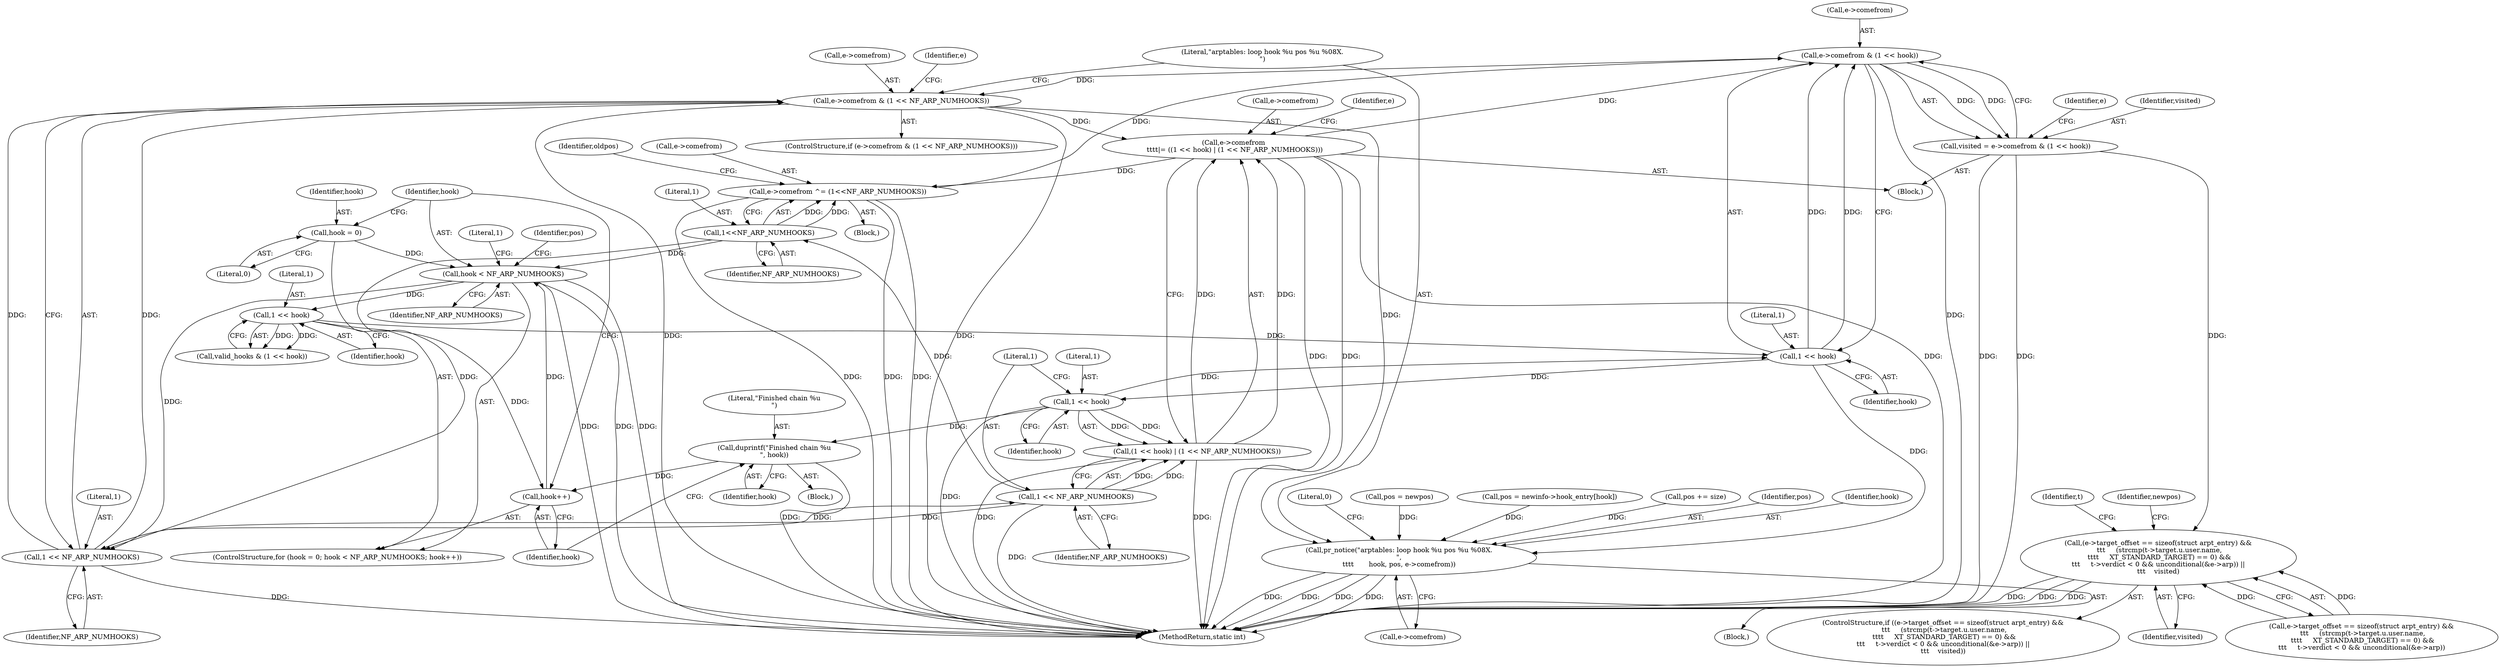 digraph "0_linux_54d83fc74aa9ec72794373cb47432c5f7fb1a309_1@pointer" {
"1000167" [label="(Call,e->comefrom & (1 << hook))"];
"1000274" [label="(Call,e->comefrom ^= (1<<NF_ARP_NUMHOOKS))"];
"1000192" [label="(Call,e->comefrom\n \t\t\t\t|= ((1 << hook) | (1 << NF_ARP_NUMHOOKS)))"];
"1000175" [label="(Call,e->comefrom & (1 << NF_ARP_NUMHOOKS))"];
"1000167" [label="(Call,e->comefrom & (1 << hook))"];
"1000171" [label="(Call,1 << hook)"];
"1000197" [label="(Call,1 << hook)"];
"1000144" [label="(Call,1 << hook)"];
"1000118" [label="(Call,hook < NF_ARP_NUMHOOKS)"];
"1000121" [label="(Call,hook++)"];
"1000414" [label="(Call,duprintf(\"Finished chain %u\n\", hook))"];
"1000115" [label="(Call,hook = 0)"];
"1000278" [label="(Call,1<<NF_ARP_NUMHOOKS)"];
"1000200" [label="(Call,1 << NF_ARP_NUMHOOKS)"];
"1000179" [label="(Call,1 << NF_ARP_NUMHOOKS)"];
"1000196" [label="(Call,(1 << hook) | (1 << NF_ARP_NUMHOOKS))"];
"1000165" [label="(Call,visited = e->comefrom & (1 << hook))"];
"1000204" [label="(Call,(e->target_offset == sizeof(struct arpt_entry) &&\n \t\t\t     (strcmp(t->target.u.user.name,\n \t\t\t\t     XT_STANDARD_TARGET) == 0) &&\n\t\t\t     t->verdict < 0 && unconditional(&e->arp)) ||\n\t\t\t    visited)"];
"1000183" [label="(Call,pr_notice(\"arptables: loop hook %u pos %u %08X.\n\",\n\t\t\t\t       hook, pos, e->comefrom))"];
"1000282" [label="(Identifier,oldpos)"];
"1000125" [label="(Call,pos = newinfo->hook_entry[hook])"];
"1000418" [label="(Literal,1)"];
"1000177" [label="(Identifier,e)"];
"1000117" [label="(Literal,0)"];
"1000116" [label="(Identifier,hook)"];
"1000172" [label="(Literal,1)"];
"1000167" [label="(Call,e->comefrom & (1 << hook))"];
"1000181" [label="(Identifier,NF_ARP_NUMHOOKS)"];
"1000203" [label="(ControlStructure,if ((e->target_offset == sizeof(struct arpt_entry) &&\n \t\t\t     (strcmp(t->target.u.user.name,\n \t\t\t\t     XT_STANDARD_TARGET) == 0) &&\n\t\t\t     t->verdict < 0 && unconditional(&e->arp)) ||\n\t\t\t    visited))"];
"1000415" [label="(Literal,\"Finished chain %u\n\")"];
"1000237" [label="(Identifier,visited)"];
"1000273" [label="(Block,)"];
"1000142" [label="(Call,valid_hooks & (1 << hook))"];
"1000192" [label="(Call,e->comefrom\n \t\t\t\t|= ((1 << hook) | (1 << NF_ARP_NUMHOOKS)))"];
"1000187" [label="(Call,e->comefrom)"];
"1000249" [label="(Identifier,t)"];
"1000179" [label="(Call,1 << NF_ARP_NUMHOOKS)"];
"1000278" [label="(Call,1<<NF_ARP_NUMHOOKS)"];
"1000171" [label="(Call,1 << hook)"];
"1000145" [label="(Literal,1)"];
"1000279" [label="(Literal,1)"];
"1000338" [label="(Call,pos += size)"];
"1000202" [label="(Identifier,NF_ARP_NUMHOOKS)"];
"1000174" [label="(ControlStructure,if (e->comefrom & (1 << NF_ARP_NUMHOOKS)))"];
"1000119" [label="(Identifier,hook)"];
"1000121" [label="(Call,hook++)"];
"1000183" [label="(Call,pr_notice(\"arptables: loop hook %u pos %u %08X.\n\",\n\t\t\t\t       hook, pos, e->comefrom))"];
"1000144" [label="(Call,1 << hook)"];
"1000122" [label="(Identifier,hook)"];
"1000419" [label="(MethodReturn,static int)"];
"1000204" [label="(Call,(e->target_offset == sizeof(struct arpt_entry) &&\n \t\t\t     (strcmp(t->target.u.user.name,\n \t\t\t\t     XT_STANDARD_TARGET) == 0) &&\n\t\t\t     t->verdict < 0 && unconditional(&e->arp)) ||\n\t\t\t    visited)"];
"1000168" [label="(Call,e->comefrom)"];
"1000146" [label="(Identifier,hook)"];
"1000114" [label="(ControlStructure,for (hook = 0; hook < NF_ARP_NUMHOOKS; hook++))"];
"1000275" [label="(Call,e->comefrom)"];
"1000156" [label="(Block,)"];
"1000176" [label="(Call,e->comefrom)"];
"1000201" [label="(Literal,1)"];
"1000118" [label="(Call,hook < NF_ARP_NUMHOOKS)"];
"1000197" [label="(Call,1 << hook)"];
"1000175" [label="(Call,e->comefrom & (1 << NF_ARP_NUMHOOKS))"];
"1000196" [label="(Call,(1 << hook) | (1 << NF_ARP_NUMHOOKS))"];
"1000414" [label="(Call,duprintf(\"Finished chain %u\n\", hook))"];
"1000186" [label="(Identifier,pos)"];
"1000173" [label="(Identifier,hook)"];
"1000199" [label="(Identifier,hook)"];
"1000280" [label="(Identifier,NF_ARP_NUMHOOKS)"];
"1000185" [label="(Identifier,hook)"];
"1000165" [label="(Call,visited = e->comefrom & (1 << hook))"];
"1000166" [label="(Identifier,visited)"];
"1000182" [label="(Block,)"];
"1000198" [label="(Literal,1)"];
"1000191" [label="(Literal,0)"];
"1000200" [label="(Call,1 << NF_ARP_NUMHOOKS)"];
"1000410" [label="(Call,pos = newpos)"];
"1000345" [label="(Identifier,newpos)"];
"1000120" [label="(Identifier,NF_ARP_NUMHOOKS)"];
"1000416" [label="(Identifier,hook)"];
"1000205" [label="(Call,e->target_offset == sizeof(struct arpt_entry) &&\n \t\t\t     (strcmp(t->target.u.user.name,\n \t\t\t\t     XT_STANDARD_TARGET) == 0) &&\n\t\t\t     t->verdict < 0 && unconditional(&e->arp))"];
"1000208" [label="(Identifier,e)"];
"1000123" [label="(Block,)"];
"1000180" [label="(Literal,1)"];
"1000194" [label="(Identifier,e)"];
"1000193" [label="(Call,e->comefrom)"];
"1000115" [label="(Call,hook = 0)"];
"1000126" [label="(Identifier,pos)"];
"1000184" [label="(Literal,\"arptables: loop hook %u pos %u %08X.\n\")"];
"1000274" [label="(Call,e->comefrom ^= (1<<NF_ARP_NUMHOOKS))"];
"1000167" -> "1000165"  [label="AST: "];
"1000167" -> "1000171"  [label="CFG: "];
"1000168" -> "1000167"  [label="AST: "];
"1000171" -> "1000167"  [label="AST: "];
"1000165" -> "1000167"  [label="CFG: "];
"1000167" -> "1000419"  [label="DDG: "];
"1000167" -> "1000165"  [label="DDG: "];
"1000167" -> "1000165"  [label="DDG: "];
"1000274" -> "1000167"  [label="DDG: "];
"1000192" -> "1000167"  [label="DDG: "];
"1000171" -> "1000167"  [label="DDG: "];
"1000171" -> "1000167"  [label="DDG: "];
"1000167" -> "1000175"  [label="DDG: "];
"1000274" -> "1000273"  [label="AST: "];
"1000274" -> "1000278"  [label="CFG: "];
"1000275" -> "1000274"  [label="AST: "];
"1000278" -> "1000274"  [label="AST: "];
"1000282" -> "1000274"  [label="CFG: "];
"1000274" -> "1000419"  [label="DDG: "];
"1000274" -> "1000419"  [label="DDG: "];
"1000274" -> "1000419"  [label="DDG: "];
"1000192" -> "1000274"  [label="DDG: "];
"1000278" -> "1000274"  [label="DDG: "];
"1000278" -> "1000274"  [label="DDG: "];
"1000192" -> "1000156"  [label="AST: "];
"1000192" -> "1000196"  [label="CFG: "];
"1000193" -> "1000192"  [label="AST: "];
"1000196" -> "1000192"  [label="AST: "];
"1000208" -> "1000192"  [label="CFG: "];
"1000192" -> "1000419"  [label="DDG: "];
"1000192" -> "1000419"  [label="DDG: "];
"1000192" -> "1000419"  [label="DDG: "];
"1000175" -> "1000192"  [label="DDG: "];
"1000196" -> "1000192"  [label="DDG: "];
"1000196" -> "1000192"  [label="DDG: "];
"1000175" -> "1000174"  [label="AST: "];
"1000175" -> "1000179"  [label="CFG: "];
"1000176" -> "1000175"  [label="AST: "];
"1000179" -> "1000175"  [label="AST: "];
"1000184" -> "1000175"  [label="CFG: "];
"1000194" -> "1000175"  [label="CFG: "];
"1000175" -> "1000419"  [label="DDG: "];
"1000175" -> "1000419"  [label="DDG: "];
"1000179" -> "1000175"  [label="DDG: "];
"1000179" -> "1000175"  [label="DDG: "];
"1000175" -> "1000183"  [label="DDG: "];
"1000171" -> "1000173"  [label="CFG: "];
"1000172" -> "1000171"  [label="AST: "];
"1000173" -> "1000171"  [label="AST: "];
"1000197" -> "1000171"  [label="DDG: "];
"1000144" -> "1000171"  [label="DDG: "];
"1000171" -> "1000183"  [label="DDG: "];
"1000171" -> "1000197"  [label="DDG: "];
"1000197" -> "1000196"  [label="AST: "];
"1000197" -> "1000199"  [label="CFG: "];
"1000198" -> "1000197"  [label="AST: "];
"1000199" -> "1000197"  [label="AST: "];
"1000201" -> "1000197"  [label="CFG: "];
"1000197" -> "1000419"  [label="DDG: "];
"1000197" -> "1000196"  [label="DDG: "];
"1000197" -> "1000196"  [label="DDG: "];
"1000197" -> "1000414"  [label="DDG: "];
"1000144" -> "1000142"  [label="AST: "];
"1000144" -> "1000146"  [label="CFG: "];
"1000145" -> "1000144"  [label="AST: "];
"1000146" -> "1000144"  [label="AST: "];
"1000142" -> "1000144"  [label="CFG: "];
"1000144" -> "1000121"  [label="DDG: "];
"1000144" -> "1000142"  [label="DDG: "];
"1000144" -> "1000142"  [label="DDG: "];
"1000118" -> "1000144"  [label="DDG: "];
"1000118" -> "1000114"  [label="AST: "];
"1000118" -> "1000120"  [label="CFG: "];
"1000119" -> "1000118"  [label="AST: "];
"1000120" -> "1000118"  [label="AST: "];
"1000126" -> "1000118"  [label="CFG: "];
"1000418" -> "1000118"  [label="CFG: "];
"1000118" -> "1000419"  [label="DDG: "];
"1000118" -> "1000419"  [label="DDG: "];
"1000118" -> "1000419"  [label="DDG: "];
"1000121" -> "1000118"  [label="DDG: "];
"1000115" -> "1000118"  [label="DDG: "];
"1000278" -> "1000118"  [label="DDG: "];
"1000118" -> "1000179"  [label="DDG: "];
"1000121" -> "1000114"  [label="AST: "];
"1000121" -> "1000122"  [label="CFG: "];
"1000122" -> "1000121"  [label="AST: "];
"1000119" -> "1000121"  [label="CFG: "];
"1000414" -> "1000121"  [label="DDG: "];
"1000414" -> "1000123"  [label="AST: "];
"1000414" -> "1000416"  [label="CFG: "];
"1000415" -> "1000414"  [label="AST: "];
"1000416" -> "1000414"  [label="AST: "];
"1000122" -> "1000414"  [label="CFG: "];
"1000414" -> "1000419"  [label="DDG: "];
"1000115" -> "1000114"  [label="AST: "];
"1000115" -> "1000117"  [label="CFG: "];
"1000116" -> "1000115"  [label="AST: "];
"1000117" -> "1000115"  [label="AST: "];
"1000119" -> "1000115"  [label="CFG: "];
"1000278" -> "1000280"  [label="CFG: "];
"1000279" -> "1000278"  [label="AST: "];
"1000280" -> "1000278"  [label="AST: "];
"1000278" -> "1000179"  [label="DDG: "];
"1000200" -> "1000278"  [label="DDG: "];
"1000200" -> "1000196"  [label="AST: "];
"1000200" -> "1000202"  [label="CFG: "];
"1000201" -> "1000200"  [label="AST: "];
"1000202" -> "1000200"  [label="AST: "];
"1000196" -> "1000200"  [label="CFG: "];
"1000200" -> "1000419"  [label="DDG: "];
"1000200" -> "1000179"  [label="DDG: "];
"1000200" -> "1000196"  [label="DDG: "];
"1000200" -> "1000196"  [label="DDG: "];
"1000179" -> "1000200"  [label="DDG: "];
"1000179" -> "1000181"  [label="CFG: "];
"1000180" -> "1000179"  [label="AST: "];
"1000181" -> "1000179"  [label="AST: "];
"1000179" -> "1000419"  [label="DDG: "];
"1000196" -> "1000419"  [label="DDG: "];
"1000196" -> "1000419"  [label="DDG: "];
"1000165" -> "1000156"  [label="AST: "];
"1000166" -> "1000165"  [label="AST: "];
"1000177" -> "1000165"  [label="CFG: "];
"1000165" -> "1000419"  [label="DDG: "];
"1000165" -> "1000419"  [label="DDG: "];
"1000165" -> "1000204"  [label="DDG: "];
"1000204" -> "1000203"  [label="AST: "];
"1000204" -> "1000205"  [label="CFG: "];
"1000204" -> "1000237"  [label="CFG: "];
"1000205" -> "1000204"  [label="AST: "];
"1000237" -> "1000204"  [label="AST: "];
"1000249" -> "1000204"  [label="CFG: "];
"1000345" -> "1000204"  [label="CFG: "];
"1000204" -> "1000419"  [label="DDG: "];
"1000204" -> "1000419"  [label="DDG: "];
"1000204" -> "1000419"  [label="DDG: "];
"1000205" -> "1000204"  [label="DDG: "];
"1000205" -> "1000204"  [label="DDG: "];
"1000183" -> "1000182"  [label="AST: "];
"1000183" -> "1000187"  [label="CFG: "];
"1000184" -> "1000183"  [label="AST: "];
"1000185" -> "1000183"  [label="AST: "];
"1000186" -> "1000183"  [label="AST: "];
"1000187" -> "1000183"  [label="AST: "];
"1000191" -> "1000183"  [label="CFG: "];
"1000183" -> "1000419"  [label="DDG: "];
"1000183" -> "1000419"  [label="DDG: "];
"1000183" -> "1000419"  [label="DDG: "];
"1000183" -> "1000419"  [label="DDG: "];
"1000338" -> "1000183"  [label="DDG: "];
"1000410" -> "1000183"  [label="DDG: "];
"1000125" -> "1000183"  [label="DDG: "];
}
